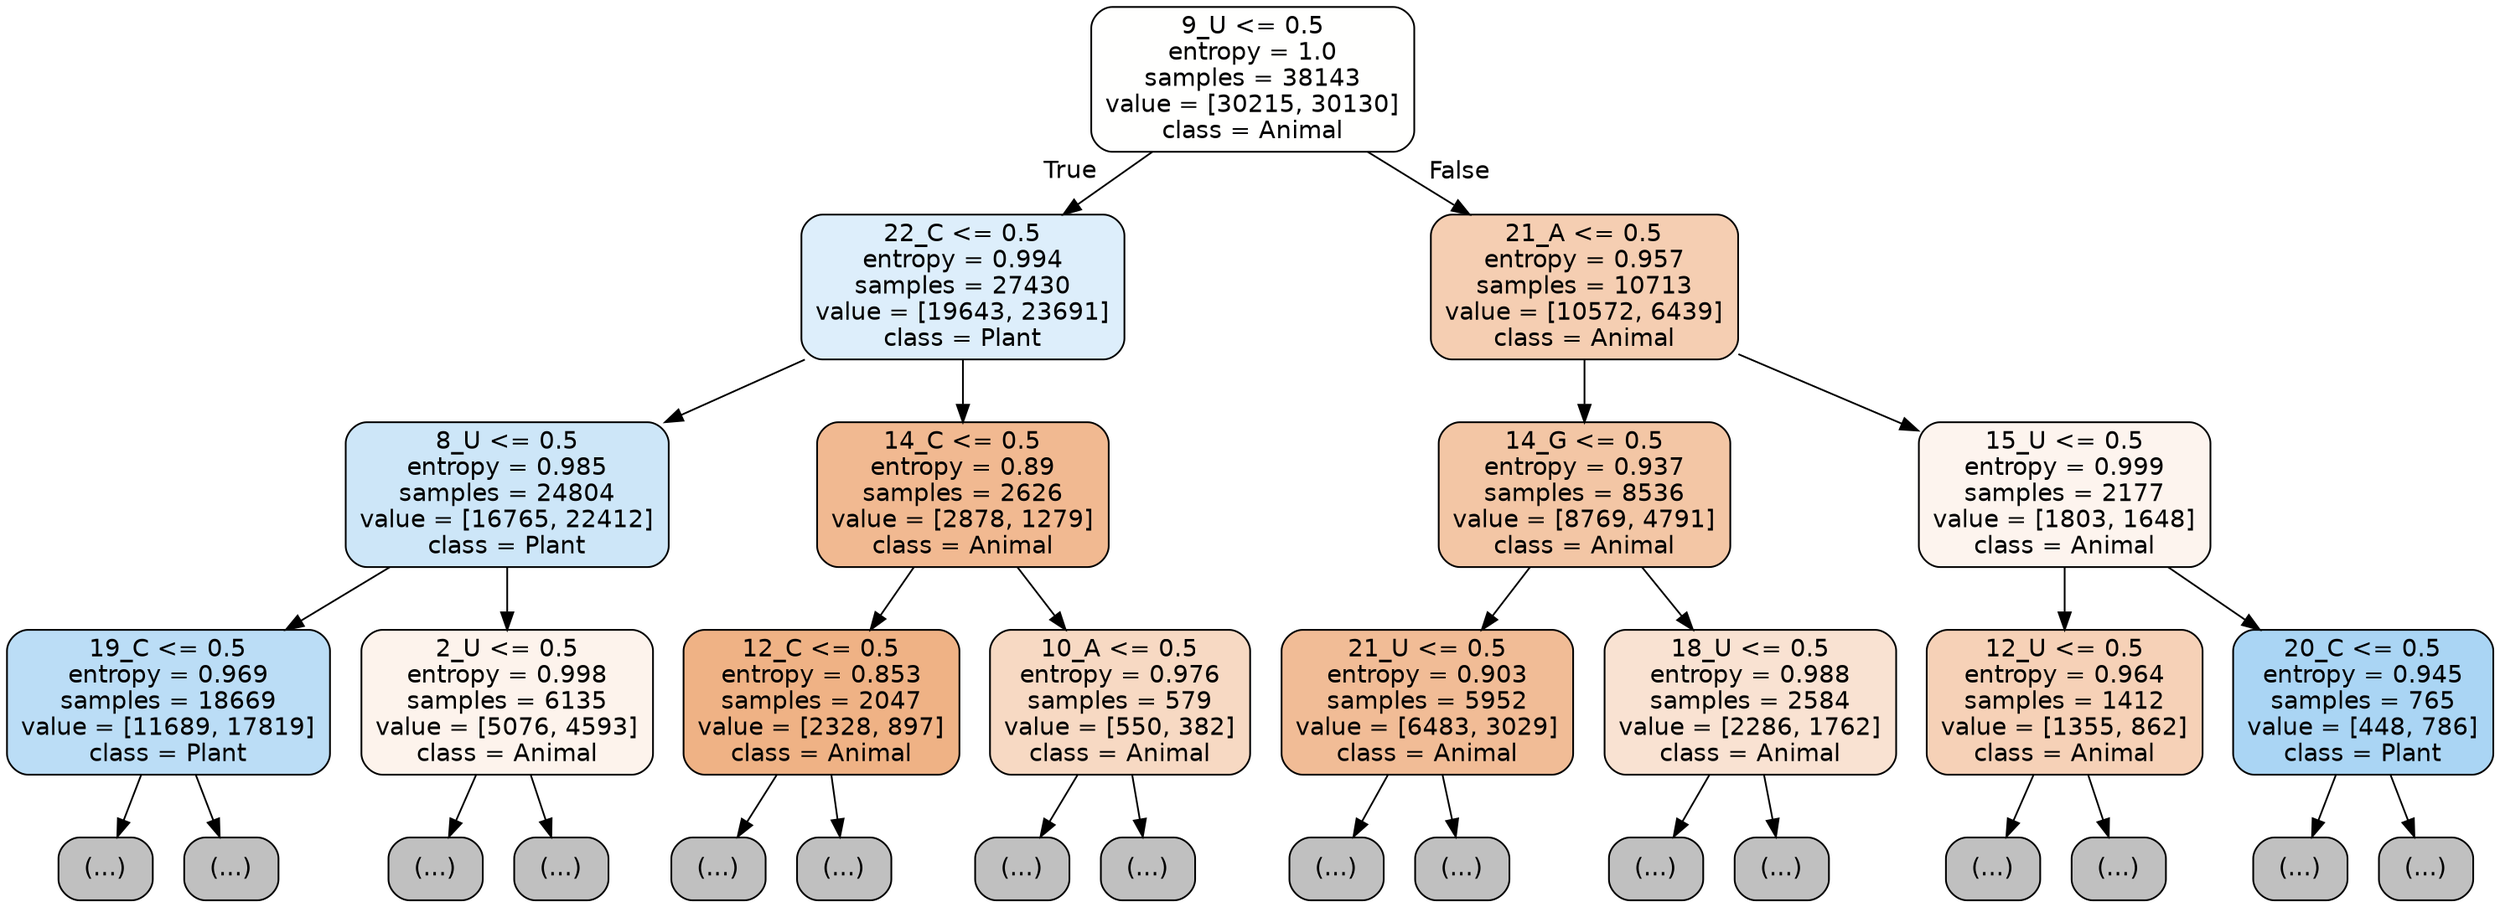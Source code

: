 digraph Tree {
node [shape=box, style="filled, rounded", color="black", fontname="helvetica"] ;
edge [fontname="helvetica"] ;
0 [label="9_U <= 0.5\nentropy = 1.0\nsamples = 38143\nvalue = [30215, 30130]\nclass = Animal", fillcolor="#fffffe"] ;
1 [label="22_C <= 0.5\nentropy = 0.994\nsamples = 27430\nvalue = [19643, 23691]\nclass = Plant", fillcolor="#ddeefb"] ;
0 -> 1 [labeldistance=2.5, labelangle=45, headlabel="True"] ;
2 [label="8_U <= 0.5\nentropy = 0.985\nsamples = 24804\nvalue = [16765, 22412]\nclass = Plant", fillcolor="#cde6f8"] ;
1 -> 2 ;
3 [label="19_C <= 0.5\nentropy = 0.969\nsamples = 18669\nvalue = [11689, 17819]\nclass = Plant", fillcolor="#bbddf6"] ;
2 -> 3 ;
4 [label="(...)", fillcolor="#C0C0C0"] ;
3 -> 4 ;
5773 [label="(...)", fillcolor="#C0C0C0"] ;
3 -> 5773 ;
7634 [label="2_U <= 0.5\nentropy = 0.998\nsamples = 6135\nvalue = [5076, 4593]\nclass = Animal", fillcolor="#fdf3ec"] ;
2 -> 7634 ;
7635 [label="(...)", fillcolor="#C0C0C0"] ;
7634 -> 7635 ;
9756 [label="(...)", fillcolor="#C0C0C0"] ;
7634 -> 9756 ;
10535 [label="14_C <= 0.5\nentropy = 0.89\nsamples = 2626\nvalue = [2878, 1279]\nclass = Animal", fillcolor="#f1b991"] ;
1 -> 10535 ;
10536 [label="12_C <= 0.5\nentropy = 0.853\nsamples = 2047\nvalue = [2328, 897]\nclass = Animal", fillcolor="#efb285"] ;
10535 -> 10536 ;
10537 [label="(...)", fillcolor="#C0C0C0"] ;
10536 -> 10537 ;
11340 [label="(...)", fillcolor="#C0C0C0"] ;
10536 -> 11340 ;
11567 [label="10_A <= 0.5\nentropy = 0.976\nsamples = 579\nvalue = [550, 382]\nclass = Animal", fillcolor="#f7d9c3"] ;
10535 -> 11567 ;
11568 [label="(...)", fillcolor="#C0C0C0"] ;
11567 -> 11568 ;
11775 [label="(...)", fillcolor="#C0C0C0"] ;
11567 -> 11775 ;
11862 [label="21_A <= 0.5\nentropy = 0.957\nsamples = 10713\nvalue = [10572, 6439]\nclass = Animal", fillcolor="#f5ceb2"] ;
0 -> 11862 [labeldistance=2.5, labelangle=-45, headlabel="False"] ;
11863 [label="14_G <= 0.5\nentropy = 0.937\nsamples = 8536\nvalue = [8769, 4791]\nclass = Animal", fillcolor="#f3c6a5"] ;
11862 -> 11863 ;
11864 [label="21_U <= 0.5\nentropy = 0.903\nsamples = 5952\nvalue = [6483, 3029]\nclass = Animal", fillcolor="#f1bc96"] ;
11863 -> 11864 ;
11865 [label="(...)", fillcolor="#C0C0C0"] ;
11864 -> 11865 ;
14010 [label="(...)", fillcolor="#C0C0C0"] ;
11864 -> 14010 ;
14875 [label="18_U <= 0.5\nentropy = 0.988\nsamples = 2584\nvalue = [2286, 1762]\nclass = Animal", fillcolor="#f9e2d2"] ;
11863 -> 14875 ;
14876 [label="(...)", fillcolor="#C0C0C0"] ;
14875 -> 14876 ;
15623 [label="(...)", fillcolor="#C0C0C0"] ;
14875 -> 15623 ;
15886 [label="15_U <= 0.5\nentropy = 0.999\nsamples = 2177\nvalue = [1803, 1648]\nclass = Animal", fillcolor="#fdf4ee"] ;
11862 -> 15886 ;
15887 [label="12_U <= 0.5\nentropy = 0.964\nsamples = 1412\nvalue = [1355, 862]\nclass = Animal", fillcolor="#f6d1b7"] ;
15886 -> 15887 ;
15888 [label="(...)", fillcolor="#C0C0C0"] ;
15887 -> 15888 ;
16429 [label="(...)", fillcolor="#C0C0C0"] ;
15887 -> 16429 ;
16648 [label="20_C <= 0.5\nentropy = 0.945\nsamples = 765\nvalue = [448, 786]\nclass = Plant", fillcolor="#aad5f4"] ;
15886 -> 16648 ;
16649 [label="(...)", fillcolor="#C0C0C0"] ;
16648 -> 16649 ;
16838 [label="(...)", fillcolor="#C0C0C0"] ;
16648 -> 16838 ;
}